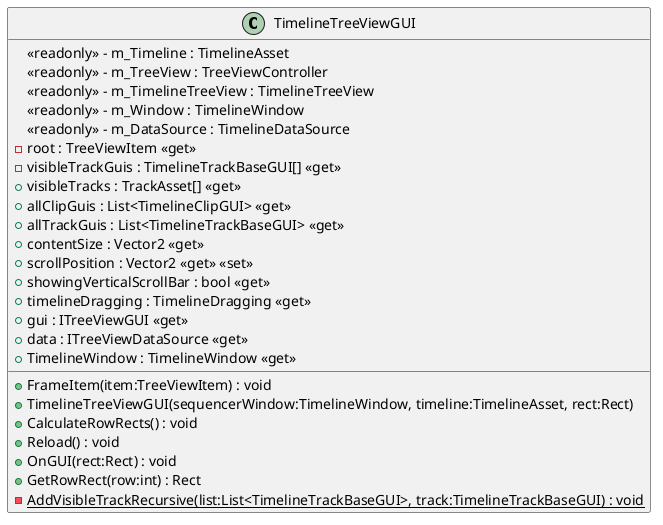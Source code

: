 @startuml
class TimelineTreeViewGUI {
    <<readonly>> - m_Timeline : TimelineAsset
    <<readonly>> - m_TreeView : TreeViewController
    <<readonly>> - m_TimelineTreeView : TimelineTreeView
    <<readonly>> - m_Window : TimelineWindow
    <<readonly>> - m_DataSource : TimelineDataSource
    - root : TreeViewItem <<get>>
    - visibleTrackGuis : TimelineTrackBaseGUI[] <<get>>
    + visibleTracks : TrackAsset[] <<get>>
    + allClipGuis : List<TimelineClipGUI> <<get>>
    + allTrackGuis : List<TimelineTrackBaseGUI> <<get>>
    + contentSize : Vector2 <<get>>
    + scrollPosition : Vector2 <<get>> <<set>>
    + showingVerticalScrollBar : bool <<get>>
    + FrameItem(item:TreeViewItem) : void
    + timelineDragging : TimelineDragging <<get>>
    + TimelineTreeViewGUI(sequencerWindow:TimelineWindow, timeline:TimelineAsset, rect:Rect)
    + gui : ITreeViewGUI <<get>>
    + data : ITreeViewDataSource <<get>>
    + TimelineWindow : TimelineWindow <<get>>
    + CalculateRowRects() : void
    + Reload() : void
    + OnGUI(rect:Rect) : void
    + GetRowRect(row:int) : Rect
    {static} - AddVisibleTrackRecursive(list:List<TimelineTrackBaseGUI>, track:TimelineTrackBaseGUI) : void
}
@enduml

